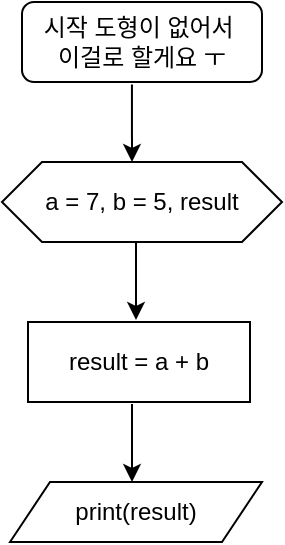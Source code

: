 <mxfile version="21.0.4" type="github">
  <diagram id="C5RBs43oDa-KdzZeNtuy" name="Page-1">
    <mxGraphModel dx="808" dy="452" grid="1" gridSize="10" guides="1" tooltips="1" connect="1" arrows="1" fold="1" page="1" pageScale="1" pageWidth="827" pageHeight="1169" math="0" shadow="0">
      <root>
        <mxCell id="WIyWlLk6GJQsqaUBKTNV-0" />
        <mxCell id="WIyWlLk6GJQsqaUBKTNV-1" parent="WIyWlLk6GJQsqaUBKTNV-0" />
        <mxCell id="im172JXE-oLJWmYtnHzh-0" value="시작 도형이 없어서&amp;nbsp;&lt;br&gt;이걸로 할게요 ㅜ" style="rounded=1;whiteSpace=wrap;html=1;" vertex="1" parent="WIyWlLk6GJQsqaUBKTNV-1">
          <mxGeometry x="230" y="80" width="120" height="40" as="geometry" />
        </mxCell>
        <mxCell id="im172JXE-oLJWmYtnHzh-1" value="" style="endArrow=classic;html=1;rounded=0;exitX=0.458;exitY=1.031;exitDx=0;exitDy=0;exitPerimeter=0;" edge="1" parent="WIyWlLk6GJQsqaUBKTNV-1" source="im172JXE-oLJWmYtnHzh-0">
          <mxGeometry width="50" height="50" relative="1" as="geometry">
            <mxPoint x="270" y="240" as="sourcePoint" />
            <mxPoint x="285" y="160" as="targetPoint" />
          </mxGeometry>
        </mxCell>
        <mxCell id="im172JXE-oLJWmYtnHzh-2" value="a = 7, b = 5, result" style="shape=hexagon;perimeter=hexagonPerimeter2;whiteSpace=wrap;html=1;fixedSize=1;" vertex="1" parent="WIyWlLk6GJQsqaUBKTNV-1">
          <mxGeometry x="220" y="160" width="140" height="40" as="geometry" />
        </mxCell>
        <mxCell id="im172JXE-oLJWmYtnHzh-3" value="" style="endArrow=classic;html=1;rounded=0;exitX=0.458;exitY=1.031;exitDx=0;exitDy=0;exitPerimeter=0;" edge="1" parent="WIyWlLk6GJQsqaUBKTNV-1">
          <mxGeometry width="50" height="50" relative="1" as="geometry">
            <mxPoint x="287" y="200" as="sourcePoint" />
            <mxPoint x="287" y="239" as="targetPoint" />
          </mxGeometry>
        </mxCell>
        <mxCell id="im172JXE-oLJWmYtnHzh-4" value="result = a + b" style="rounded=0;whiteSpace=wrap;html=1;" vertex="1" parent="WIyWlLk6GJQsqaUBKTNV-1">
          <mxGeometry x="233" y="240" width="111" height="40" as="geometry" />
        </mxCell>
        <mxCell id="im172JXE-oLJWmYtnHzh-5" value="print(result)" style="shape=parallelogram;perimeter=parallelogramPerimeter;whiteSpace=wrap;html=1;fixedSize=1;" vertex="1" parent="WIyWlLk6GJQsqaUBKTNV-1">
          <mxGeometry x="224" y="320" width="126" height="30" as="geometry" />
        </mxCell>
        <mxCell id="im172JXE-oLJWmYtnHzh-9" value="" style="endArrow=classic;html=1;rounded=0;exitX=0.458;exitY=1.031;exitDx=0;exitDy=0;exitPerimeter=0;" edge="1" parent="WIyWlLk6GJQsqaUBKTNV-1">
          <mxGeometry width="50" height="50" relative="1" as="geometry">
            <mxPoint x="285" y="281" as="sourcePoint" />
            <mxPoint x="285" y="320" as="targetPoint" />
          </mxGeometry>
        </mxCell>
      </root>
    </mxGraphModel>
  </diagram>
</mxfile>
